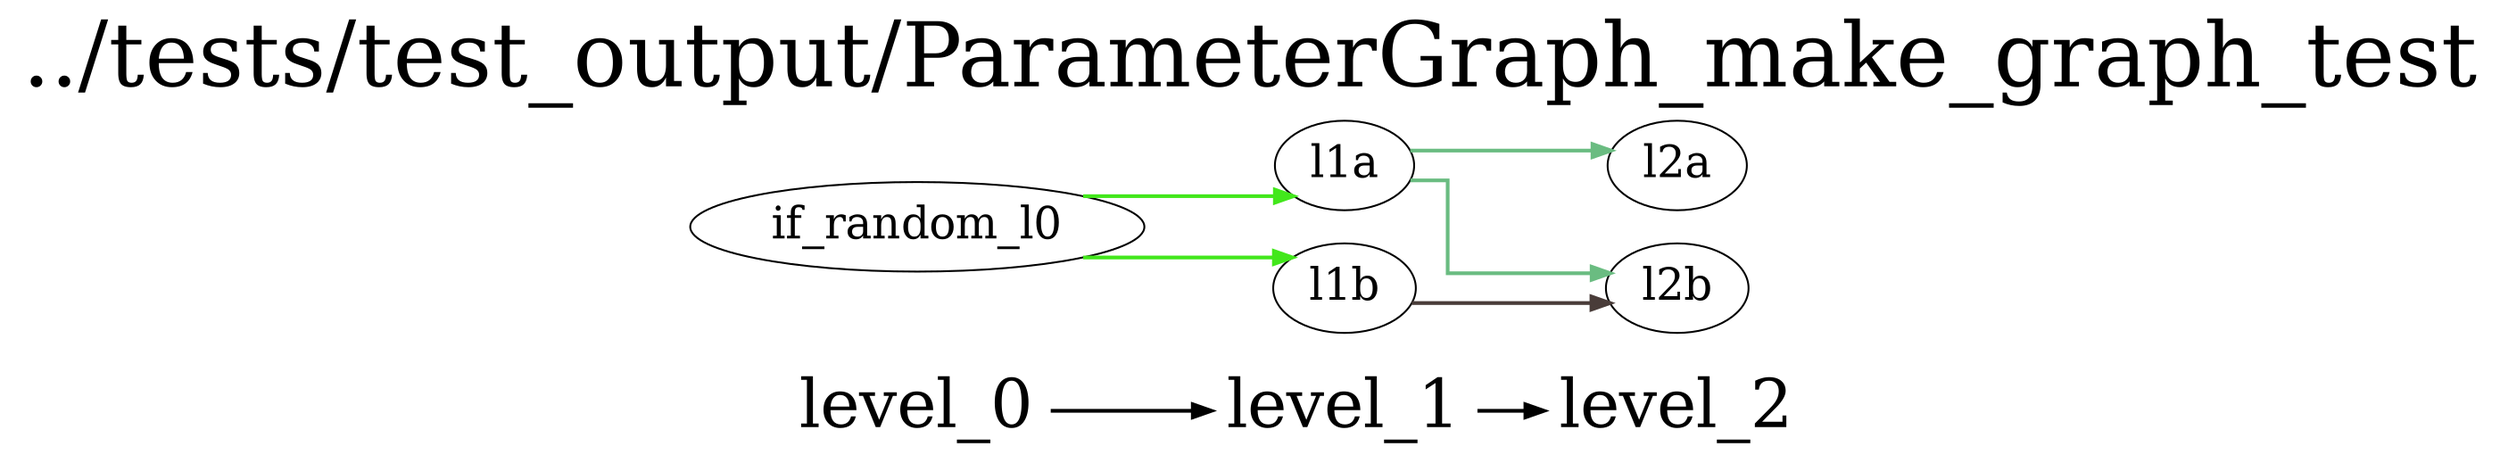 digraph G {
          splines=ortho;
          fontsize = 48;
          rankdir = "LR";
          node[fontsize=24];
          edge[penwidth=2];
          {
          node [shape=plaintext fontsize=36];
          level_0 -> 
          level_1 -> 
          level_2
          }
          {rank = same;
          level_0;
          if_random_l0;
          }
          {rank = same;
          level_1;
          l1a;
          l1b;
          }
          {rank = same;
          level_2;
          l2a;
          l2b;
          }
          if_random_l0 -> l1b [color="#42E71B"];
          if_random_l0 -> l1a [color="#42E71B"];
          l1b -> l2b [color="#493C39"];
          l1a -> l2b [color="#6ABC81"];
          l1a -> l2a [color="#6ABC81"];
          labelloc = "t";
          label = "../tests/test_output/ParameterGraph_make_graph_test";
}